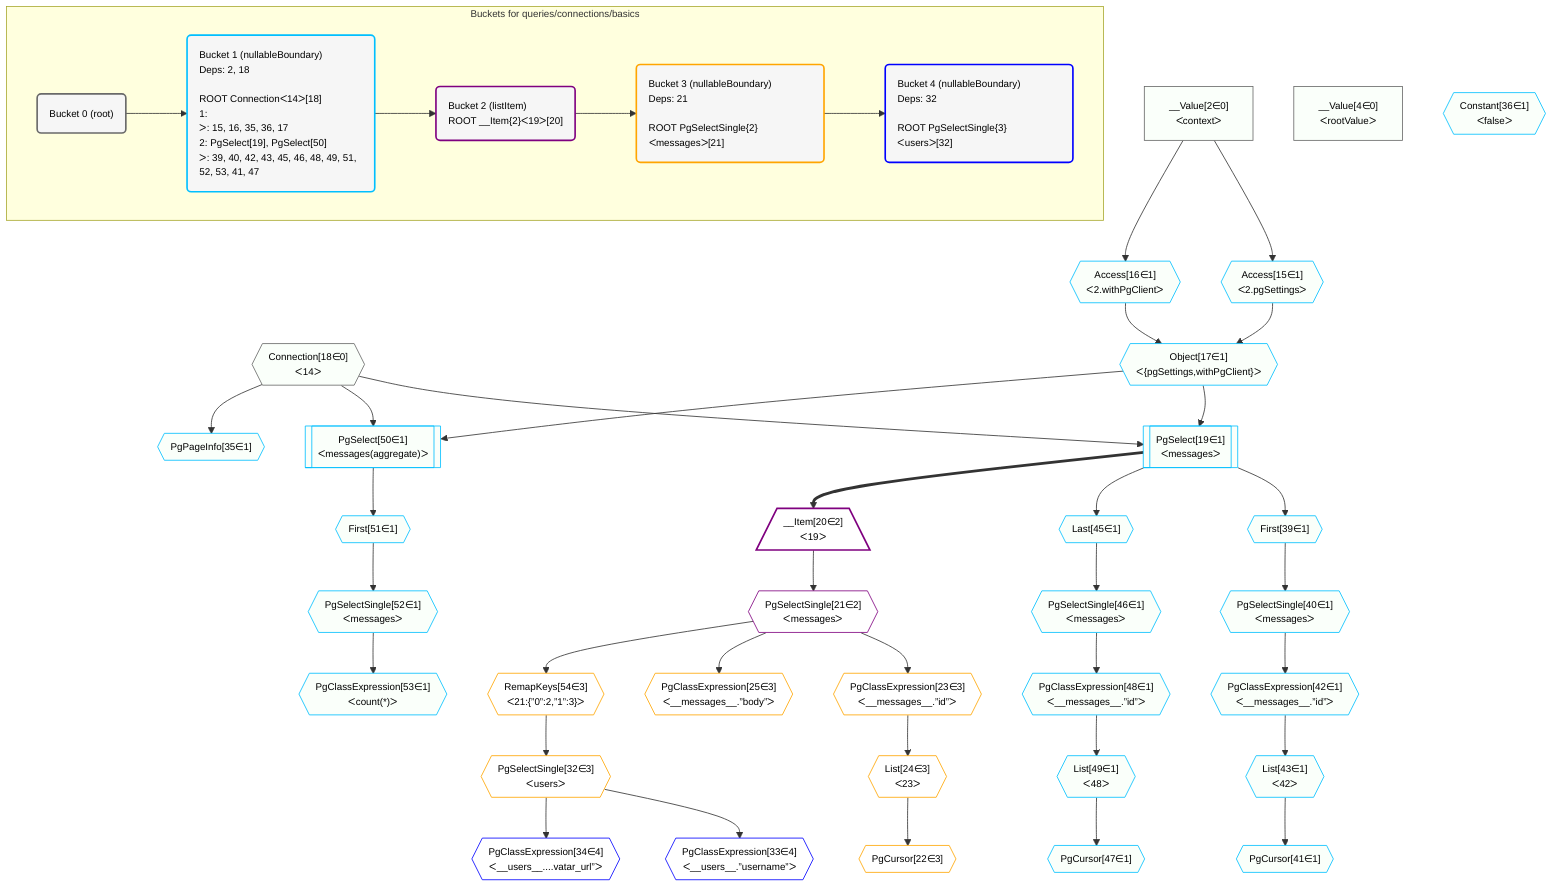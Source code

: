 %%{init: {'themeVariables': { 'fontSize': '12px'}}}%%
graph TD
    classDef path fill:#eee,stroke:#000,color:#000
    classDef plan fill:#fff,stroke-width:1px,color:#000
    classDef itemplan fill:#fff,stroke-width:2px,color:#000
    classDef unbatchedplan fill:#dff,stroke-width:1px,color:#000
    classDef sideeffectplan fill:#fcc,stroke-width:2px,color:#000
    classDef bucket fill:#f6f6f6,color:#000,stroke-width:2px,text-align:left


    %% plan dependencies
    __Value2["__Value[2∈0]<br />ᐸcontextᐳ"]:::plan
    __Value4["__Value[4∈0]<br />ᐸrootValueᐳ"]:::plan
    Connection18{{"Connection[18∈0]<br />ᐸ14ᐳ"}}:::plan
    Object17{{"Object[17∈1]<br />ᐸ{pgSettings,withPgClient}ᐳ"}}:::plan
    Access15{{"Access[15∈1]<br />ᐸ2.pgSettingsᐳ"}}:::plan
    Access16{{"Access[16∈1]<br />ᐸ2.withPgClientᐳ"}}:::plan
    Access15 & Access16 --> Object17
    PgSelect19[["PgSelect[19∈1]<br />ᐸmessagesᐳ"]]:::plan
    Object17 & Connection18 --> PgSelect19
    PgSelect50[["PgSelect[50∈1]<br />ᐸmessages(aggregate)ᐳ"]]:::plan
    Object17 & Connection18 --> PgSelect50
    __Value2 --> Access15
    __Value2 --> Access16
    PgPageInfo35{{"PgPageInfo[35∈1]"}}:::plan
    Connection18 --> PgPageInfo35
    First39{{"First[39∈1]"}}:::plan
    PgSelect19 --> First39
    PgSelectSingle40{{"PgSelectSingle[40∈1]<br />ᐸmessagesᐳ"}}:::plan
    First39 --> PgSelectSingle40
    PgCursor41{{"PgCursor[41∈1]"}}:::plan
    List43{{"List[43∈1]<br />ᐸ42ᐳ"}}:::plan
    List43 --> PgCursor41
    PgClassExpression42{{"PgClassExpression[42∈1]<br />ᐸ__messages__.”id”ᐳ"}}:::plan
    PgSelectSingle40 --> PgClassExpression42
    PgClassExpression42 --> List43
    Last45{{"Last[45∈1]"}}:::plan
    PgSelect19 --> Last45
    PgSelectSingle46{{"PgSelectSingle[46∈1]<br />ᐸmessagesᐳ"}}:::plan
    Last45 --> PgSelectSingle46
    PgCursor47{{"PgCursor[47∈1]"}}:::plan
    List49{{"List[49∈1]<br />ᐸ48ᐳ"}}:::plan
    List49 --> PgCursor47
    PgClassExpression48{{"PgClassExpression[48∈1]<br />ᐸ__messages__.”id”ᐳ"}}:::plan
    PgSelectSingle46 --> PgClassExpression48
    PgClassExpression48 --> List49
    First51{{"First[51∈1]"}}:::plan
    PgSelect50 --> First51
    PgSelectSingle52{{"PgSelectSingle[52∈1]<br />ᐸmessagesᐳ"}}:::plan
    First51 --> PgSelectSingle52
    PgClassExpression53{{"PgClassExpression[53∈1]<br />ᐸcount(*)ᐳ"}}:::plan
    PgSelectSingle52 --> PgClassExpression53
    Constant36{{"Constant[36∈1]<br />ᐸfalseᐳ"}}:::plan
    __Item20[/"__Item[20∈2]<br />ᐸ19ᐳ"\]:::itemplan
    PgSelect19 ==> __Item20
    PgSelectSingle21{{"PgSelectSingle[21∈2]<br />ᐸmessagesᐳ"}}:::plan
    __Item20 --> PgSelectSingle21
    PgCursor22{{"PgCursor[22∈3]"}}:::plan
    List24{{"List[24∈3]<br />ᐸ23ᐳ"}}:::plan
    List24 --> PgCursor22
    PgClassExpression23{{"PgClassExpression[23∈3]<br />ᐸ__messages__.”id”ᐳ"}}:::plan
    PgSelectSingle21 --> PgClassExpression23
    PgClassExpression23 --> List24
    PgClassExpression25{{"PgClassExpression[25∈3]<br />ᐸ__messages__.”body”ᐳ"}}:::plan
    PgSelectSingle21 --> PgClassExpression25
    PgSelectSingle32{{"PgSelectSingle[32∈3]<br />ᐸusersᐳ"}}:::plan
    RemapKeys54{{"RemapKeys[54∈3]<br />ᐸ21:{”0”:2,”1”:3}ᐳ"}}:::plan
    RemapKeys54 --> PgSelectSingle32
    PgSelectSingle21 --> RemapKeys54
    PgClassExpression33{{"PgClassExpression[33∈4]<br />ᐸ__users__.”username”ᐳ"}}:::plan
    PgSelectSingle32 --> PgClassExpression33
    PgClassExpression34{{"PgClassExpression[34∈4]<br />ᐸ__users__....vatar_url”ᐳ"}}:::plan
    PgSelectSingle32 --> PgClassExpression34

    %% define steps

    subgraph "Buckets for queries/connections/basics"
    Bucket0("Bucket 0 (root)"):::bucket
    classDef bucket0 stroke:#696969
    class Bucket0,__Value2,__Value4,Connection18 bucket0
    Bucket1("Bucket 1 (nullableBoundary)<br />Deps: 2, 18<br /><br />ROOT Connectionᐸ14ᐳ[18]<br />1: <br />ᐳ: 15, 16, 35, 36, 17<br />2: PgSelect[19], PgSelect[50]<br />ᐳ: 39, 40, 42, 43, 45, 46, 48, 49, 51, 52, 53, 41, 47"):::bucket
    classDef bucket1 stroke:#00bfff
    class Bucket1,Access15,Access16,Object17,PgSelect19,PgPageInfo35,Constant36,First39,PgSelectSingle40,PgCursor41,PgClassExpression42,List43,Last45,PgSelectSingle46,PgCursor47,PgClassExpression48,List49,PgSelect50,First51,PgSelectSingle52,PgClassExpression53 bucket1
    Bucket2("Bucket 2 (listItem)<br />ROOT __Item{2}ᐸ19ᐳ[20]"):::bucket
    classDef bucket2 stroke:#7f007f
    class Bucket2,__Item20,PgSelectSingle21 bucket2
    Bucket3("Bucket 3 (nullableBoundary)<br />Deps: 21<br /><br />ROOT PgSelectSingle{2}ᐸmessagesᐳ[21]"):::bucket
    classDef bucket3 stroke:#ffa500
    class Bucket3,PgCursor22,PgClassExpression23,List24,PgClassExpression25,PgSelectSingle32,RemapKeys54 bucket3
    Bucket4("Bucket 4 (nullableBoundary)<br />Deps: 32<br /><br />ROOT PgSelectSingle{3}ᐸusersᐳ[32]"):::bucket
    classDef bucket4 stroke:#0000ff
    class Bucket4,PgClassExpression33,PgClassExpression34 bucket4
    Bucket0 --> Bucket1
    Bucket1 --> Bucket2
    Bucket2 --> Bucket3
    Bucket3 --> Bucket4
    classDef unary fill:#fafffa,borderWidth:8px
    class __Value2,__Value4,Connection18,Object17,PgSelect19,PgSelect50,Access15,Access16,PgPageInfo35,First39,PgSelectSingle40,PgCursor41,PgClassExpression42,List43,Last45,PgSelectSingle46,PgCursor47,PgClassExpression48,List49,First51,PgSelectSingle52,PgClassExpression53,Constant36 unary
    end
